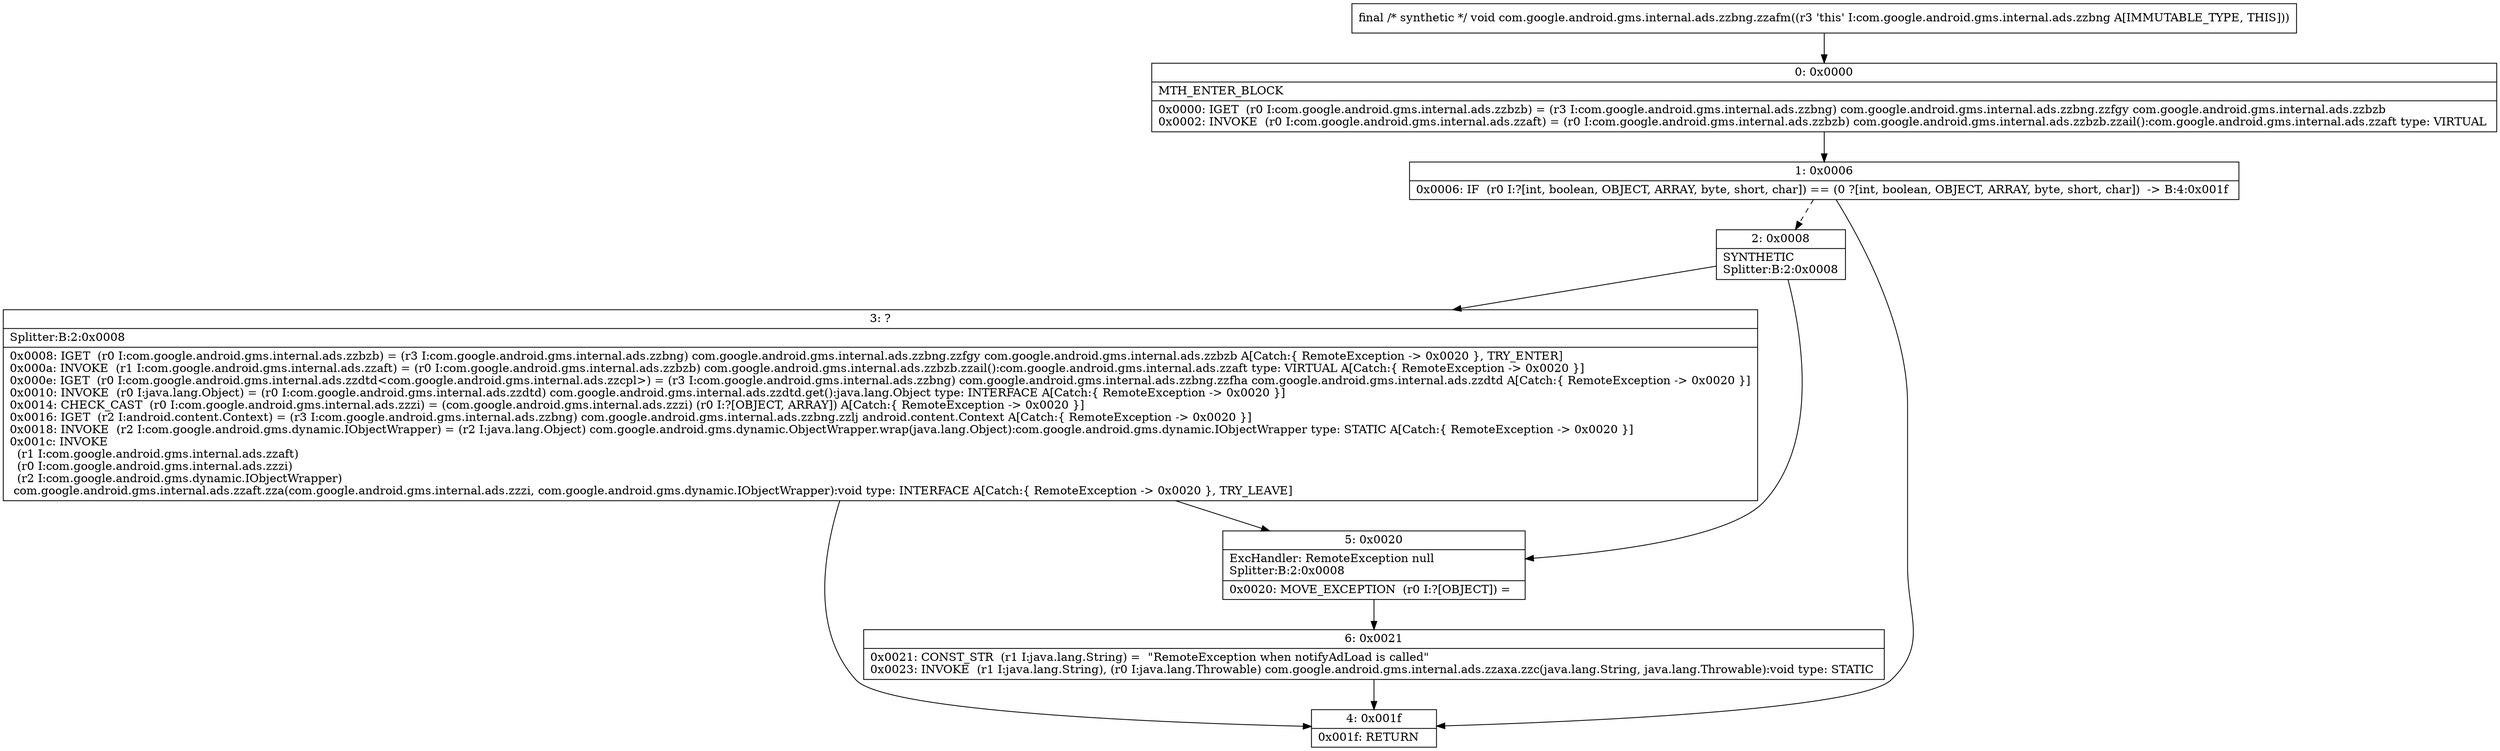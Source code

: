 digraph "CFG forcom.google.android.gms.internal.ads.zzbng.zzafm()V" {
Node_0 [shape=record,label="{0\:\ 0x0000|MTH_ENTER_BLOCK\l|0x0000: IGET  (r0 I:com.google.android.gms.internal.ads.zzbzb) = (r3 I:com.google.android.gms.internal.ads.zzbng) com.google.android.gms.internal.ads.zzbng.zzfgy com.google.android.gms.internal.ads.zzbzb \l0x0002: INVOKE  (r0 I:com.google.android.gms.internal.ads.zzaft) = (r0 I:com.google.android.gms.internal.ads.zzbzb) com.google.android.gms.internal.ads.zzbzb.zzail():com.google.android.gms.internal.ads.zzaft type: VIRTUAL \l}"];
Node_1 [shape=record,label="{1\:\ 0x0006|0x0006: IF  (r0 I:?[int, boolean, OBJECT, ARRAY, byte, short, char]) == (0 ?[int, boolean, OBJECT, ARRAY, byte, short, char])  \-\> B:4:0x001f \l}"];
Node_2 [shape=record,label="{2\:\ 0x0008|SYNTHETIC\lSplitter:B:2:0x0008\l}"];
Node_3 [shape=record,label="{3\:\ ?|Splitter:B:2:0x0008\l|0x0008: IGET  (r0 I:com.google.android.gms.internal.ads.zzbzb) = (r3 I:com.google.android.gms.internal.ads.zzbng) com.google.android.gms.internal.ads.zzbng.zzfgy com.google.android.gms.internal.ads.zzbzb A[Catch:\{ RemoteException \-\> 0x0020 \}, TRY_ENTER]\l0x000a: INVOKE  (r1 I:com.google.android.gms.internal.ads.zzaft) = (r0 I:com.google.android.gms.internal.ads.zzbzb) com.google.android.gms.internal.ads.zzbzb.zzail():com.google.android.gms.internal.ads.zzaft type: VIRTUAL A[Catch:\{ RemoteException \-\> 0x0020 \}]\l0x000e: IGET  (r0 I:com.google.android.gms.internal.ads.zzdtd\<com.google.android.gms.internal.ads.zzcpl\>) = (r3 I:com.google.android.gms.internal.ads.zzbng) com.google.android.gms.internal.ads.zzbng.zzfha com.google.android.gms.internal.ads.zzdtd A[Catch:\{ RemoteException \-\> 0x0020 \}]\l0x0010: INVOKE  (r0 I:java.lang.Object) = (r0 I:com.google.android.gms.internal.ads.zzdtd) com.google.android.gms.internal.ads.zzdtd.get():java.lang.Object type: INTERFACE A[Catch:\{ RemoteException \-\> 0x0020 \}]\l0x0014: CHECK_CAST  (r0 I:com.google.android.gms.internal.ads.zzzi) = (com.google.android.gms.internal.ads.zzzi) (r0 I:?[OBJECT, ARRAY]) A[Catch:\{ RemoteException \-\> 0x0020 \}]\l0x0016: IGET  (r2 I:android.content.Context) = (r3 I:com.google.android.gms.internal.ads.zzbng) com.google.android.gms.internal.ads.zzbng.zzlj android.content.Context A[Catch:\{ RemoteException \-\> 0x0020 \}]\l0x0018: INVOKE  (r2 I:com.google.android.gms.dynamic.IObjectWrapper) = (r2 I:java.lang.Object) com.google.android.gms.dynamic.ObjectWrapper.wrap(java.lang.Object):com.google.android.gms.dynamic.IObjectWrapper type: STATIC A[Catch:\{ RemoteException \-\> 0x0020 \}]\l0x001c: INVOKE  \l  (r1 I:com.google.android.gms.internal.ads.zzaft)\l  (r0 I:com.google.android.gms.internal.ads.zzzi)\l  (r2 I:com.google.android.gms.dynamic.IObjectWrapper)\l com.google.android.gms.internal.ads.zzaft.zza(com.google.android.gms.internal.ads.zzzi, com.google.android.gms.dynamic.IObjectWrapper):void type: INTERFACE A[Catch:\{ RemoteException \-\> 0x0020 \}, TRY_LEAVE]\l}"];
Node_4 [shape=record,label="{4\:\ 0x001f|0x001f: RETURN   \l}"];
Node_5 [shape=record,label="{5\:\ 0x0020|ExcHandler: RemoteException null\lSplitter:B:2:0x0008\l|0x0020: MOVE_EXCEPTION  (r0 I:?[OBJECT]) =  \l}"];
Node_6 [shape=record,label="{6\:\ 0x0021|0x0021: CONST_STR  (r1 I:java.lang.String) =  \"RemoteException when notifyAdLoad is called\" \l0x0023: INVOKE  (r1 I:java.lang.String), (r0 I:java.lang.Throwable) com.google.android.gms.internal.ads.zzaxa.zzc(java.lang.String, java.lang.Throwable):void type: STATIC \l}"];
MethodNode[shape=record,label="{final \/* synthetic *\/ void com.google.android.gms.internal.ads.zzbng.zzafm((r3 'this' I:com.google.android.gms.internal.ads.zzbng A[IMMUTABLE_TYPE, THIS])) }"];
MethodNode -> Node_0;
Node_0 -> Node_1;
Node_1 -> Node_2[style=dashed];
Node_1 -> Node_4;
Node_2 -> Node_3;
Node_2 -> Node_5;
Node_3 -> Node_4;
Node_3 -> Node_5;
Node_5 -> Node_6;
Node_6 -> Node_4;
}

